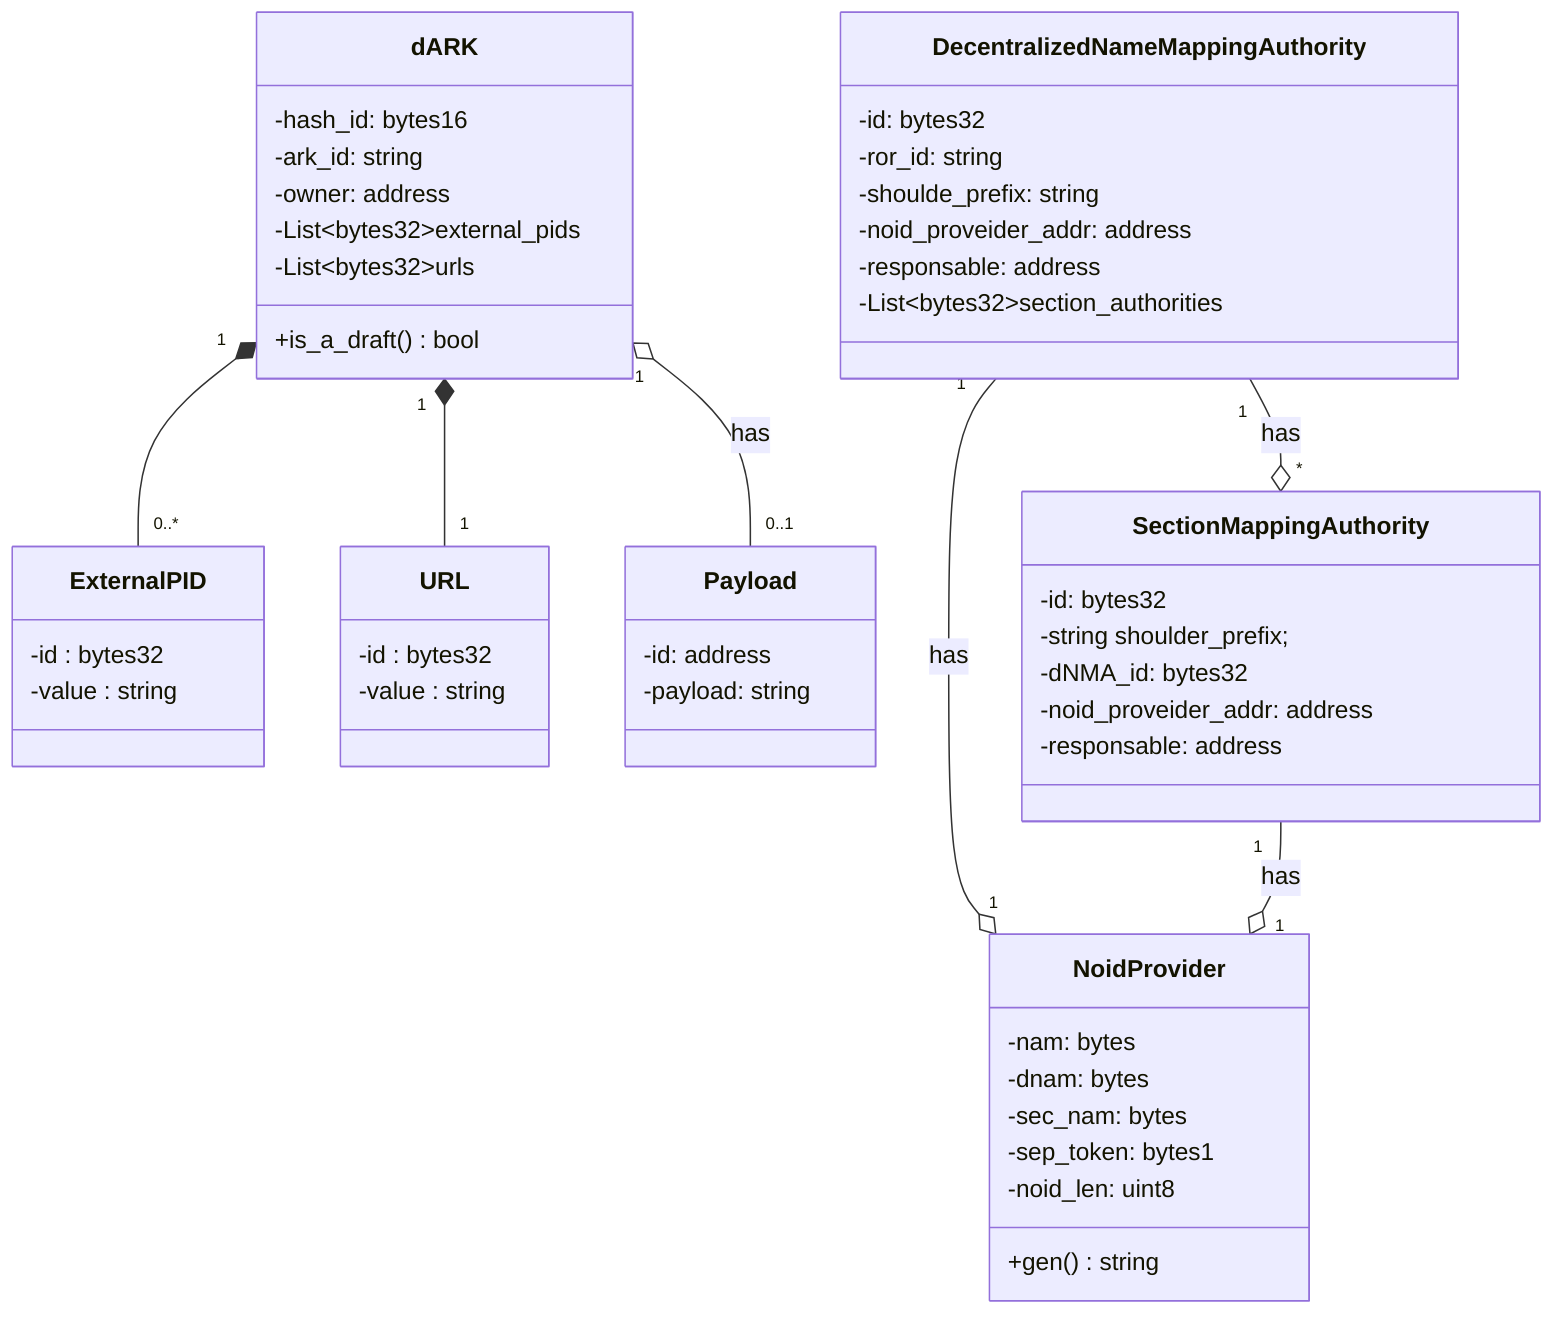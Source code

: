 classDiagram

    class dARK{
        -hash_id: bytes16
        -ark_id: string
        -owner: address

        -List~bytes32~external_pids
        -List~bytes32~urls
        
        +is_a_draft() bool
    }

    class ExternalPID{
        -id : bytes32
        -value : string
    }

    class URL{
        -id : bytes32
        -value : string
    }

    class Payload{
        -id: address
        -payload: string
    }

    dARK "1" o-- "0..1" Payload : has
    
    dARK "1" *--  "0..*" ExternalPID
    dARK "1" *--  "1" URL


    class DecentralizedNameMappingAuthority{
        -id: bytes32
        -ror_id: string
        -shoulde_prefix: string
        -noid_proveider_addr: address
        -responsable: address
        -List~bytes32~section_authorities
    }

    class SectionMappingAuthority {
        -id: bytes32
        -string shoulder_prefix;
        -dNMA_id: bytes32
        -noid_proveider_addr: address
        -responsable: address
    }

    class NoidProvider{
        -nam: bytes
        -dnam: bytes
        -sec_nam: bytes
        -sep_token: bytes1
        -noid_len: uint8

        +gen() string
    }

    DecentralizedNameMappingAuthority "1" --o "1" NoidProvider: has
    SectionMappingAuthority "1" --o "1" NoidProvider: has

    DecentralizedNameMappingAuthority "1" --o "*" SectionMappingAuthority: has